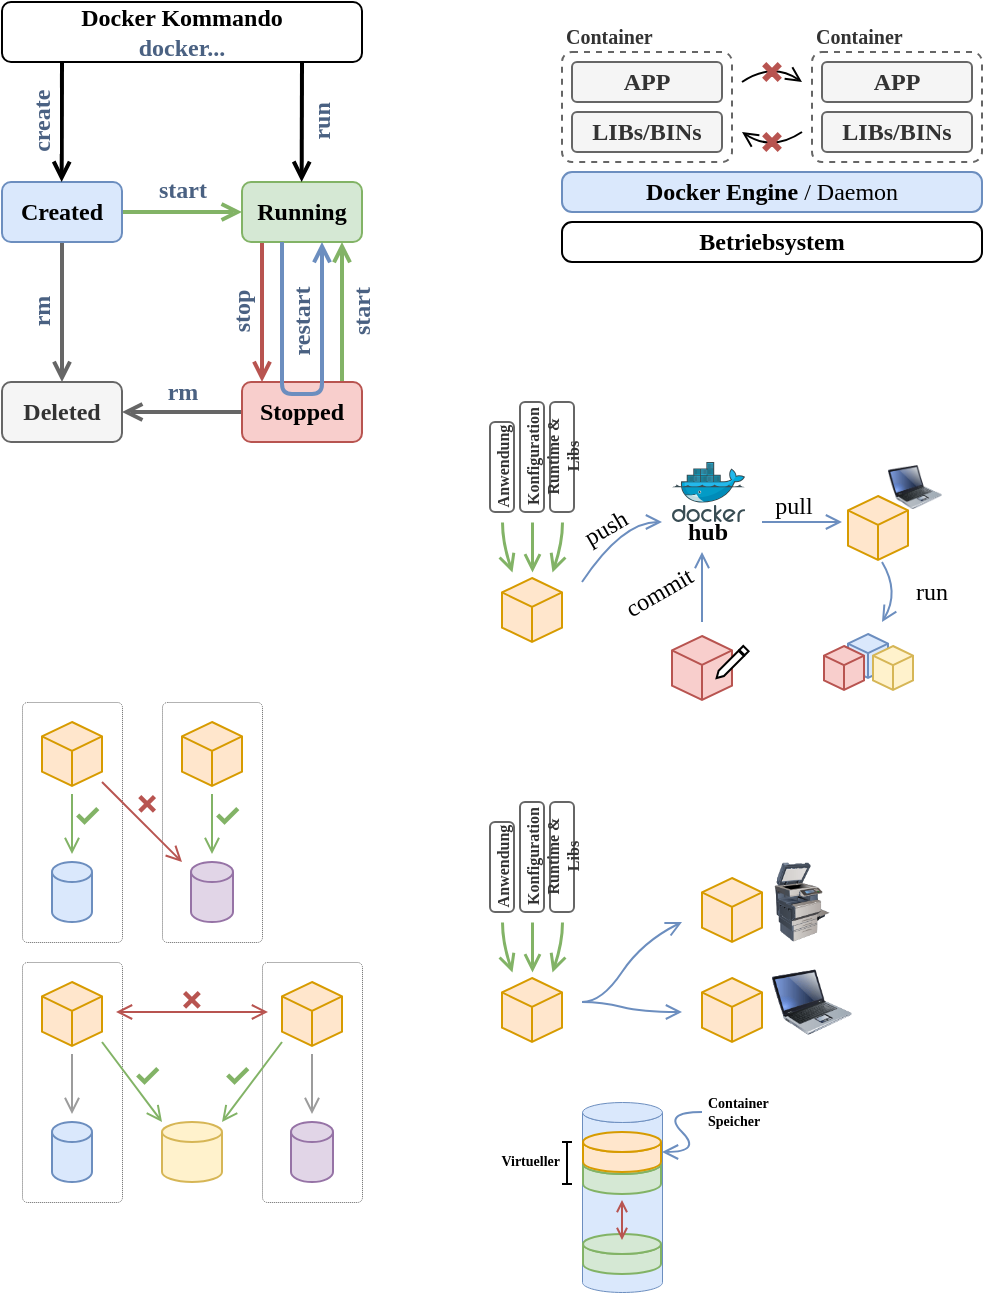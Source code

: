 <mxfile version="20.6.1" type="device"><diagram name="Page-1" id="T9DbqQ0l3a-wbazNzE9M"><mxGraphModel dx="395" dy="240" grid="1" gridSize="10" guides="1" tooltips="1" connect="1" arrows="1" fold="1" page="1" pageScale="1" pageWidth="827" pageHeight="1169" math="0" shadow="0"><root><mxCell id="0"/><mxCell id="1" parent="0"/><mxCell id="4AjegcN65vs8UPVnFzmF-49" value="" style="rounded=1;whiteSpace=wrap;html=1;absoluteArcSize=1;arcSize=5;fillColor=none;fontColor=#333333;strokeColor=#666666;dashed=1;dashPattern=1 1;strokeWidth=0.5;" parent="1" vertex="1"><mxGeometry x="320" y="470" width="50" height="120" as="geometry"/></mxCell><mxCell id="4AjegcN65vs8UPVnFzmF-50" value="" style="rounded=1;whiteSpace=wrap;html=1;absoluteArcSize=1;arcSize=5;fillColor=none;fontColor=#333333;strokeColor=#666666;dashed=1;dashPattern=1 1;strokeWidth=0.5;" parent="1" vertex="1"><mxGeometry x="390" y="470" width="50" height="120" as="geometry"/></mxCell><mxCell id="o9zueM5k1hmuHPY0Ogje-10" value="&lt;b style=&quot;font-size: 12px;&quot;&gt;rm&lt;/b&gt;" style="edgeStyle=orthogonalEdgeStyle;shape=connector;rounded=0;orthogonalLoop=1;jettySize=auto;html=1;labelBackgroundColor=default;strokeColor=#666666;align=center;verticalAlign=middle;fontFamily=Inconsolata;fontSize=12;fontColor=#4A6182;endArrow=open;endFill=0;horizontal=0;strokeWidth=2;labelBorderColor=#FFFFFF;fillColor=#f5f5f5;" parent="1" source="o9zueM5k1hmuHPY0Ogje-4" target="o9zueM5k1hmuHPY0Ogje-6" edge="1"><mxGeometry y="-10" relative="1" as="geometry"><mxPoint as="offset"/></mxGeometry></mxCell><mxCell id="o9zueM5k1hmuHPY0Ogje-11" value="&lt;b style=&quot;font-size: 12px;&quot;&gt;start&lt;/b&gt;" style="edgeStyle=orthogonalEdgeStyle;shape=connector;rounded=0;orthogonalLoop=1;jettySize=auto;html=1;labelBackgroundColor=default;strokeColor=#82b366;align=center;verticalAlign=middle;fontFamily=Inconsolata;fontSize=12;fontColor=#4A6182;endArrow=open;endFill=0;strokeWidth=2;labelBorderColor=#FFFFFF;fillColor=#d5e8d4;" parent="1" source="o9zueM5k1hmuHPY0Ogje-4" target="o9zueM5k1hmuHPY0Ogje-5" edge="1"><mxGeometry y="11" relative="1" as="geometry"><mxPoint as="offset"/></mxGeometry></mxCell><mxCell id="o9zueM5k1hmuHPY0Ogje-4" value="Created" style="rounded=1;whiteSpace=wrap;html=1;fillColor=#dae8fc;strokeColor=#6c8ebf;fontFamily=Alegreya Sans;fontStyle=1" parent="1" vertex="1"><mxGeometry x="310" y="210" width="60" height="30" as="geometry"/></mxCell><mxCell id="o9zueM5k1hmuHPY0Ogje-12" value="&lt;b style=&quot;font-size: 12px;&quot;&gt;stop&lt;/b&gt;" style="edgeStyle=orthogonalEdgeStyle;shape=connector;rounded=0;orthogonalLoop=1;jettySize=auto;html=1;labelBackgroundColor=default;strokeColor=#b85450;align=center;verticalAlign=middle;fontFamily=Inconsolata;fontSize=12;fontColor=#4A6182;endArrow=open;endFill=0;strokeWidth=2;horizontal=0;labelBorderColor=#FFFFFF;fillColor=#f8cecc;" parent="1" source="o9zueM5k1hmuHPY0Ogje-5" target="o9zueM5k1hmuHPY0Ogje-7" edge="1"><mxGeometry y="-10" relative="1" as="geometry"><Array as="points"><mxPoint x="440" y="290"/><mxPoint x="440" y="290"/></Array><mxPoint as="offset"/></mxGeometry></mxCell><mxCell id="o9zueM5k1hmuHPY0Ogje-5" value="Running" style="rounded=1;whiteSpace=wrap;html=1;fillColor=#d5e8d4;strokeColor=#82b366;fontFamily=Alegreya Sans;fontStyle=1" parent="1" vertex="1"><mxGeometry x="430" y="210" width="60" height="30" as="geometry"/></mxCell><mxCell id="o9zueM5k1hmuHPY0Ogje-6" value="Deleted" style="rounded=1;whiteSpace=wrap;html=1;fillColor=#f5f5f5;fontColor=#333333;strokeColor=#666666;fontFamily=Alegreya Sans;fontStyle=1" parent="1" vertex="1"><mxGeometry x="310" y="310" width="60" height="30" as="geometry"/></mxCell><mxCell id="o9zueM5k1hmuHPY0Ogje-8" value="&lt;font face=&quot;Inconsolata&quot; style=&quot;font-size: 12px;&quot;&gt;rm&lt;/font&gt;" style="edgeStyle=orthogonalEdgeStyle;rounded=0;orthogonalLoop=1;jettySize=auto;html=1;endArrow=open;endFill=0;fontStyle=1;fontColor=#4A6182;fontSize=12;strokeWidth=2;labelBorderColor=#FFFFFF;fillColor=#f5f5f5;strokeColor=#666666;" parent="1" source="o9zueM5k1hmuHPY0Ogje-7" target="o9zueM5k1hmuHPY0Ogje-6" edge="1"><mxGeometry y="-10" relative="1" as="geometry"><mxPoint as="offset"/></mxGeometry></mxCell><mxCell id="o9zueM5k1hmuHPY0Ogje-14" value="&lt;b style=&quot;font-size: 12px;&quot;&gt;start&lt;/b&gt;" style="edgeStyle=orthogonalEdgeStyle;shape=connector;rounded=0;orthogonalLoop=1;jettySize=auto;html=1;labelBackgroundColor=default;strokeColor=#82b366;align=center;verticalAlign=middle;fontFamily=Inconsolata;fontSize=12;fontColor=#4A6182;endArrow=open;endFill=0;strokeWidth=2;horizontal=0;labelBorderColor=#FFFFFF;fillColor=#d5e8d4;" parent="1" source="o9zueM5k1hmuHPY0Ogje-7" target="o9zueM5k1hmuHPY0Ogje-5" edge="1"><mxGeometry y="-10" relative="1" as="geometry"><Array as="points"><mxPoint x="480" y="300"/><mxPoint x="480" y="300"/></Array><mxPoint as="offset"/></mxGeometry></mxCell><mxCell id="o9zueM5k1hmuHPY0Ogje-7" value="Stopped" style="rounded=1;whiteSpace=wrap;html=1;fillColor=#f8cecc;strokeColor=#b85450;fontFamily=Alegreya Sans;fontStyle=1" parent="1" vertex="1"><mxGeometry x="430" y="310" width="60" height="30" as="geometry"/></mxCell><mxCell id="o9zueM5k1hmuHPY0Ogje-15" value="&lt;b style=&quot;font-size: 12px;&quot;&gt;restart&lt;/b&gt;" style="edgeStyle=orthogonalEdgeStyle;shape=connector;rounded=1;orthogonalLoop=1;jettySize=auto;html=1;labelBackgroundColor=none;strokeColor=#6c8ebf;align=center;verticalAlign=middle;fontFamily=Inconsolata;fontSize=12;fontColor=#4A6182;endArrow=open;endFill=0;arcSize=10;horizontal=0;fillColor=#dae8fc;strokeWidth=2;labelBorderColor=#FFFFFF;" parent="1" edge="1"><mxGeometry x="0.535" y="10" relative="1" as="geometry"><mxPoint x="450" y="240" as="sourcePoint"/><mxPoint x="470" y="240" as="targetPoint"/><Array as="points"><mxPoint x="450" y="316"/><mxPoint x="470" y="316"/></Array><mxPoint as="offset"/></mxGeometry></mxCell><mxCell id="o9zueM5k1hmuHPY0Ogje-17" value="&lt;b style=&quot;font-size: 12px;&quot;&gt;create&lt;/b&gt;" style="shape=connector;rounded=0;orthogonalLoop=1;jettySize=auto;html=1;labelBackgroundColor=default;strokeColor=default;align=center;verticalAlign=middle;fontFamily=Inconsolata;fontSize=12;fontColor=#4A6182;endArrow=open;endFill=0;horizontal=0;strokeWidth=2;labelBorderColor=#FFFFFF;" parent="1" edge="1"><mxGeometry x="0.001" y="-10" relative="1" as="geometry"><mxPoint x="340" y="150" as="sourcePoint"/><mxPoint x="339.83" y="210" as="targetPoint"/><mxPoint as="offset"/></mxGeometry></mxCell><mxCell id="o9zueM5k1hmuHPY0Ogje-18" value="&lt;b style=&quot;font-size: 12px;&quot;&gt;run&lt;/b&gt;" style="shape=connector;rounded=0;orthogonalLoop=1;jettySize=auto;html=1;labelBackgroundColor=default;strokeColor=default;align=center;verticalAlign=middle;fontFamily=Inconsolata;fontSize=12;fontColor=#4A6182;endArrow=open;endFill=0;horizontal=0;strokeWidth=2;labelBorderColor=#FFFFFF;" parent="1" edge="1"><mxGeometry x="-0.001" y="10" relative="1" as="geometry"><mxPoint x="460" y="150" as="sourcePoint"/><mxPoint x="459.83" y="210" as="targetPoint"/><mxPoint as="offset"/></mxGeometry></mxCell><mxCell id="o9zueM5k1hmuHPY0Ogje-19" value="Docker Kommando&lt;br&gt;&lt;font color=&quot;#4a6182&quot; style=&quot;&quot; face=&quot;Inconsolata&quot;&gt;docker...&lt;/font&gt;" style="rounded=1;whiteSpace=wrap;html=1;fontStyle=1;fontFamily=Alegreya Sans;" parent="1" vertex="1"><mxGeometry x="310" y="120" width="180" height="30" as="geometry"/></mxCell><mxCell id="-vL8mmux3KOwtyKGyGx7-1" value="Docker Engine&lt;span style=&quot;font-weight: normal;&quot;&gt; / Daemon&lt;/span&gt;" style="rounded=1;whiteSpace=wrap;html=1;fontStyle=1;fontFamily=Alegreya Sans;absoluteArcSize=1;arcSize=10;fillColor=#dae8fc;strokeColor=#6c8ebf;" parent="1" vertex="1"><mxGeometry x="590" y="205" width="210" height="20" as="geometry"/></mxCell><mxCell id="-vL8mmux3KOwtyKGyGx7-4" value="Betriebsystem" style="rounded=1;whiteSpace=wrap;html=1;fontStyle=1;fontFamily=Alegreya Sans;absoluteArcSize=1;arcSize=10;" parent="1" vertex="1"><mxGeometry x="590" y="230" width="210" height="20" as="geometry"/></mxCell><mxCell id="-vL8mmux3KOwtyKGyGx7-7" value="Container" style="rounded=1;whiteSpace=wrap;html=1;fontStyle=1;fontFamily=Alegreya Sans;absoluteArcSize=1;arcSize=10;fillColor=none;fontColor=#333333;strokeColor=#666666;dashed=1;align=left;verticalAlign=top;spacingBottom=0;spacingTop=-20;fontSize=10;" parent="1" vertex="1"><mxGeometry x="715" y="145" width="85" height="55" as="geometry"/></mxCell><mxCell id="-vL8mmux3KOwtyKGyGx7-8" value="APP" style="rounded=1;whiteSpace=wrap;html=1;fontStyle=1;fontFamily=Alegreya Sans;absoluteArcSize=1;arcSize=5;fillColor=#f5f5f5;strokeColor=#666666;fontColor=#333333;" parent="1" vertex="1"><mxGeometry x="720" y="150" width="75" height="20" as="geometry"/></mxCell><mxCell id="-vL8mmux3KOwtyKGyGx7-9" value="LIBs/BINs" style="rounded=1;whiteSpace=wrap;html=1;fontStyle=1;fontFamily=Alegreya Sans;absoluteArcSize=1;arcSize=5;fillColor=#f5f5f5;strokeColor=#666666;fontColor=#333333;" parent="1" vertex="1"><mxGeometry x="720" y="175" width="75" height="20" as="geometry"/></mxCell><mxCell id="-vL8mmux3KOwtyKGyGx7-18" value="Container" style="rounded=1;whiteSpace=wrap;html=1;fontStyle=1;fontFamily=Alegreya Sans;absoluteArcSize=1;arcSize=10;fillColor=none;fontColor=#333333;strokeColor=#666666;dashed=1;align=left;verticalAlign=top;spacingBottom=0;spacingTop=-20;fontSize=10;" parent="1" vertex="1"><mxGeometry x="590" y="145" width="85" height="55" as="geometry"/></mxCell><mxCell id="-vL8mmux3KOwtyKGyGx7-19" value="APP" style="rounded=1;whiteSpace=wrap;html=1;fontStyle=1;fontFamily=Alegreya Sans;absoluteArcSize=1;arcSize=5;fillColor=#f5f5f5;strokeColor=#666666;fontColor=#333333;" parent="1" vertex="1"><mxGeometry x="595" y="150" width="75" height="20" as="geometry"/></mxCell><mxCell id="-vL8mmux3KOwtyKGyGx7-20" value="LIBs/BINs" style="rounded=1;whiteSpace=wrap;html=1;fontStyle=1;fontFamily=Alegreya Sans;absoluteArcSize=1;arcSize=5;fillColor=#f5f5f5;strokeColor=#666666;fontColor=#333333;" parent="1" vertex="1"><mxGeometry x="595" y="175" width="75" height="20" as="geometry"/></mxCell><mxCell id="-vL8mmux3KOwtyKGyGx7-21" value="" style="endArrow=open;html=1;endFill=0;curved=1;" parent="1" edge="1"><mxGeometry width="50" height="50" relative="1" as="geometry"><mxPoint x="680" y="160" as="sourcePoint"/><mxPoint x="710" y="160" as="targetPoint"/><Array as="points"><mxPoint x="695" y="150"/></Array></mxGeometry></mxCell><mxCell id="-vL8mmux3KOwtyKGyGx7-22" value="" style="endArrow=open;html=1;endFill=0;curved=1;" parent="1" edge="1"><mxGeometry width="50" height="50" relative="1" as="geometry"><mxPoint x="710" y="185" as="sourcePoint"/><mxPoint x="680" y="185" as="targetPoint"/><Array as="points"><mxPoint x="695" y="195"/></Array></mxGeometry></mxCell><mxCell id="-vL8mmux3KOwtyKGyGx7-24" value="" style="shape=cross;whiteSpace=wrap;html=1;fillColor=#B85450;strokeColor=#B85450;rotation=-45;" parent="1" vertex="1"><mxGeometry x="690" y="150" width="10" height="10" as="geometry"/></mxCell><mxCell id="-vL8mmux3KOwtyKGyGx7-25" value="" style="shape=cross;whiteSpace=wrap;html=1;fillColor=#B85450;strokeColor=#B85450;rotation=-45;" parent="1" vertex="1"><mxGeometry x="690" y="185" width="10" height="10" as="geometry"/></mxCell><mxCell id="-vL8mmux3KOwtyKGyGx7-26" value="" style="html=1;whiteSpace=wrap;shape=isoCube2;backgroundOutline=1;isoAngle=15;fillColor=#ffe6cc;strokeColor=#d79b00;" parent="1" vertex="1"><mxGeometry x="560" y="408" width="30" height="32" as="geometry"/></mxCell><mxCell id="-vL8mmux3KOwtyKGyGx7-31" value="" style="endArrow=open;html=1;endFill=0;curved=1;fillColor=#d5e8d4;strokeColor=#82b366;strokeWidth=1.5;" parent="1" edge="1"><mxGeometry width="50" height="50" relative="1" as="geometry"><mxPoint x="560" y="380" as="sourcePoint"/><mxPoint x="565" y="405" as="targetPoint"/><Array as="points"><mxPoint x="560" y="390"/></Array></mxGeometry></mxCell><mxCell id="-vL8mmux3KOwtyKGyGx7-32" value="" style="endArrow=open;html=1;endFill=0;curved=1;fillColor=#d5e8d4;strokeColor=#82b366;strokeWidth=1.5;" parent="1" edge="1"><mxGeometry width="50" height="50" relative="1" as="geometry"><mxPoint x="575" y="380" as="sourcePoint"/><mxPoint x="575" y="405" as="targetPoint"/><Array as="points"/></mxGeometry></mxCell><mxCell id="-vL8mmux3KOwtyKGyGx7-33" value="" style="endArrow=open;html=1;endFill=0;curved=1;fillColor=#d5e8d4;strokeColor=#82b366;strokeWidth=1.5;" parent="1" edge="1"><mxGeometry width="50" height="50" relative="1" as="geometry"><mxPoint x="590" y="380" as="sourcePoint"/><mxPoint x="585" y="405" as="targetPoint"/><Array as="points"><mxPoint x="590" y="390"/></Array></mxGeometry></mxCell><mxCell id="-vL8mmux3KOwtyKGyGx7-35" value="Anwendung" style="rounded=1;whiteSpace=wrap;html=1;fontStyle=1;fontFamily=Alegreya Sans;absoluteArcSize=1;arcSize=5;direction=south;horizontal=0;fontSize=8;fillColor=default;fontColor=#333333;strokeColor=#666666;" parent="1" vertex="1"><mxGeometry x="554" y="330" width="12" height="45" as="geometry"/></mxCell><mxCell id="-vL8mmux3KOwtyKGyGx7-36" value="Konfiguration" style="rounded=1;whiteSpace=wrap;html=1;fontStyle=1;fontFamily=Alegreya Sans;absoluteArcSize=1;arcSize=5;direction=south;horizontal=0;fontSize=8;fillColor=default;fontColor=#333333;strokeColor=#666666;" parent="1" vertex="1"><mxGeometry x="569" y="320" width="12" height="55" as="geometry"/></mxCell><mxCell id="-vL8mmux3KOwtyKGyGx7-37" value="Runtime &amp;amp; Libs" style="rounded=1;whiteSpace=wrap;html=1;fontStyle=1;fontFamily=Alegreya Sans;absoluteArcSize=1;arcSize=5;direction=south;horizontal=0;fontSize=8;fillColor=default;fontColor=#333333;strokeColor=#666666;verticalAlign=middle;" parent="1" vertex="1"><mxGeometry x="584" y="320" width="12" height="55" as="geometry"/></mxCell><mxCell id="-vL8mmux3KOwtyKGyGx7-34" value="" style="endArrow=open;html=1;endFill=0;curved=1;fillColor=#dae8fc;strokeColor=#6c8ebf;strokeWidth=1;fontFamily=Inconsolata;fontStyle=0;labelBackgroundColor=none;" parent="1" edge="1"><mxGeometry x="0.088" y="8" width="50" height="50" relative="1" as="geometry"><mxPoint x="600" y="410" as="sourcePoint"/><mxPoint x="640" y="380" as="targetPoint"/><Array as="points"><mxPoint x="620" y="380"/></Array><mxPoint as="offset"/></mxGeometry></mxCell><mxCell id="4AjegcN65vs8UPVnFzmF-2" value="" style="html=1;whiteSpace=wrap;shape=isoCube2;backgroundOutline=1;isoAngle=15;fillColor=#f8cecc;strokeColor=#b85450;" parent="1" vertex="1"><mxGeometry x="645" y="437" width="30" height="32" as="geometry"/></mxCell><mxCell id="4AjegcN65vs8UPVnFzmF-8" value="" style="html=1;whiteSpace=wrap;shape=isoCube2;backgroundOutline=1;isoAngle=15;fillColor=#dae8fc;strokeColor=#6c8ebf;" parent="1" vertex="1"><mxGeometry x="733" y="436" width="20" height="22" as="geometry"/></mxCell><mxCell id="4AjegcN65vs8UPVnFzmF-9" value="" style="html=1;whiteSpace=wrap;shape=isoCube2;backgroundOutline=1;isoAngle=15;fillColor=#f8cecc;strokeColor=#b85450;" parent="1" vertex="1"><mxGeometry x="721" y="442" width="20" height="22" as="geometry"/></mxCell><mxCell id="4AjegcN65vs8UPVnFzmF-10" value="" style="html=1;whiteSpace=wrap;shape=isoCube2;backgroundOutline=1;isoAngle=15;fillColor=#fff2cc;strokeColor=#d6b656;" parent="1" vertex="1"><mxGeometry x="745.5" y="442" width="20" height="22" as="geometry"/></mxCell><mxCell id="4AjegcN65vs8UPVnFzmF-11" value="" style="endArrow=open;html=1;endFill=0;curved=1;fillColor=#dae8fc;strokeColor=#6c8ebf;strokeWidth=1;" parent="1" edge="1"><mxGeometry width="50" height="50" relative="1" as="geometry"><mxPoint x="660" y="430" as="sourcePoint"/><mxPoint x="660" y="395" as="targetPoint"/><Array as="points"/></mxGeometry></mxCell><mxCell id="4AjegcN65vs8UPVnFzmF-12" value="" style="image;sketch=0;aspect=fixed;html=1;points=[];align=center;fontSize=12;image=img/lib/mscae/Docker.svg;" parent="1" vertex="1"><mxGeometry x="645" y="350" width="36.59" height="30" as="geometry"/></mxCell><mxCell id="4AjegcN65vs8UPVnFzmF-16" value="push" style="text;html=1;strokeColor=none;fillColor=none;align=center;verticalAlign=middle;whiteSpace=wrap;rounded=0;rotation=-30;fontFamily=Inconsolata;" parent="1" vertex="1"><mxGeometry x="597" y="378" width="30" height="10" as="geometry"/></mxCell><mxCell id="4AjegcN65vs8UPVnFzmF-17" value="" style="html=1;dashed=0;aspect=fixed;verticalLabelPosition=bottom;verticalAlign=top;align=center;shape=mxgraph.gmdl.edit;shadow=0;sketch=0;" parent="1" vertex="1"><mxGeometry x="667.3" y="442" width="16" height="16" as="geometry"/></mxCell><mxCell id="4AjegcN65vs8UPVnFzmF-18" value="commit" style="text;html=1;strokeColor=none;fillColor=none;align=center;verticalAlign=middle;whiteSpace=wrap;rounded=0;rotation=-30;fontFamily=Inconsolata;" parent="1" vertex="1"><mxGeometry x="620.47" y="409.75" width="37" height="10" as="geometry"/></mxCell><mxCell id="4AjegcN65vs8UPVnFzmF-19" value="" style="html=1;whiteSpace=wrap;shape=isoCube2;backgroundOutline=1;isoAngle=15;fillColor=#ffe6cc;strokeColor=#d79b00;" parent="1" vertex="1"><mxGeometry x="733" y="367" width="30" height="32" as="geometry"/></mxCell><mxCell id="4AjegcN65vs8UPVnFzmF-20" value="" style="endArrow=open;html=1;endFill=0;curved=1;fillColor=#dae8fc;strokeColor=#6c8ebf;strokeWidth=1;fontFamily=Inconsolata;fontStyle=0;labelBackgroundColor=none;" parent="1" edge="1"><mxGeometry x="0.088" y="8" width="50" height="50" relative="1" as="geometry"><mxPoint x="690" y="380" as="sourcePoint"/><mxPoint x="730" y="380" as="targetPoint"/><Array as="points"/><mxPoint as="offset"/></mxGeometry></mxCell><mxCell id="4AjegcN65vs8UPVnFzmF-21" value="pull" style="text;html=1;strokeColor=none;fillColor=none;align=center;verticalAlign=middle;whiteSpace=wrap;rounded=0;rotation=0;fontFamily=Inconsolata;" parent="1" vertex="1"><mxGeometry x="691" y="367" width="30" height="10" as="geometry"/></mxCell><mxCell id="4AjegcN65vs8UPVnFzmF-22" value="hub" style="text;html=1;strokeColor=none;fillColor=none;align=center;verticalAlign=middle;whiteSpace=wrap;rounded=0;rotation=0;fontFamily=Inconsolata;fontStyle=1" parent="1" vertex="1"><mxGeometry x="648.3" y="380" width="30" height="10" as="geometry"/></mxCell><mxCell id="4AjegcN65vs8UPVnFzmF-25" value="" style="image;html=1;image=img/lib/clip_art/computers/Laptop_128x128.png" parent="1" vertex="1"><mxGeometry x="753" y="350" width="27" height="25" as="geometry"/></mxCell><mxCell id="4AjegcN65vs8UPVnFzmF-26" value="" style="endArrow=open;html=1;endFill=0;curved=1;fillColor=#dae8fc;strokeColor=#6c8ebf;strokeWidth=1;fontFamily=Inconsolata;fontStyle=0;labelBackgroundColor=none;" parent="1" edge="1"><mxGeometry x="0.088" y="8" width="50" height="50" relative="1" as="geometry"><mxPoint x="750" y="400" as="sourcePoint"/><mxPoint x="750" y="430" as="targetPoint"/><Array as="points"><mxPoint x="759" y="415"/></Array><mxPoint as="offset"/></mxGeometry></mxCell><mxCell id="4AjegcN65vs8UPVnFzmF-27" value="run" style="text;html=1;strokeColor=none;fillColor=none;align=center;verticalAlign=middle;whiteSpace=wrap;rounded=0;rotation=0;fontFamily=Inconsolata;" parent="1" vertex="1"><mxGeometry x="760" y="409.75" width="30" height="10" as="geometry"/></mxCell><mxCell id="4AjegcN65vs8UPVnFzmF-28" value="" style="html=1;whiteSpace=wrap;shape=isoCube2;backgroundOutline=1;isoAngle=15;fillColor=#ffe6cc;strokeColor=#d79b00;" parent="1" vertex="1"><mxGeometry x="330" y="480" width="30" height="32" as="geometry"/></mxCell><mxCell id="4AjegcN65vs8UPVnFzmF-30" value="" style="strokeWidth=1;html=1;shape=mxgraph.flowchart.database;whiteSpace=wrap;fillColor=#dae8fc;strokeColor=#6c8ebf;" parent="1" vertex="1"><mxGeometry x="335" y="550" width="20" height="30" as="geometry"/></mxCell><mxCell id="4AjegcN65vs8UPVnFzmF-31" value="" style="strokeWidth=1;html=1;shape=mxgraph.flowchart.database;whiteSpace=wrap;fillColor=#e1d5e7;strokeColor=#9673a6;" parent="1" vertex="1"><mxGeometry x="404.5" y="550" width="21" height="30" as="geometry"/></mxCell><mxCell id="4AjegcN65vs8UPVnFzmF-32" value="" style="html=1;whiteSpace=wrap;shape=isoCube2;backgroundOutline=1;isoAngle=15;fillColor=#ffe6cc;strokeColor=#d79b00;" parent="1" vertex="1"><mxGeometry x="400" y="480" width="30" height="32" as="geometry"/></mxCell><mxCell id="4AjegcN65vs8UPVnFzmF-34" value="" style="endArrow=open;html=1;endFill=0;curved=1;fillColor=#f8cecc;strokeColor=#B85450;strokeWidth=1;" parent="1" edge="1"><mxGeometry width="50" height="50" relative="1" as="geometry"><mxPoint x="360" y="510" as="sourcePoint"/><mxPoint x="400" y="550" as="targetPoint"/><Array as="points"/></mxGeometry></mxCell><mxCell id="4AjegcN65vs8UPVnFzmF-37" value="" style="endArrow=open;html=1;endFill=0;curved=1;fillColor=#d5e8d4;strokeColor=#82b366;strokeWidth=1;" parent="1" edge="1"><mxGeometry width="50" height="50" relative="1" as="geometry"><mxPoint x="345" y="516" as="sourcePoint"/><mxPoint x="345" y="546" as="targetPoint"/><Array as="points"/></mxGeometry></mxCell><mxCell id="4AjegcN65vs8UPVnFzmF-38" value="" style="endArrow=open;html=1;endFill=0;curved=1;fillColor=#d5e8d4;strokeColor=#82B366;strokeWidth=1;" parent="1" edge="1"><mxGeometry width="50" height="50" relative="1" as="geometry"><mxPoint x="415" y="516" as="sourcePoint"/><mxPoint x="415" y="546" as="targetPoint"/><Array as="points"/></mxGeometry></mxCell><mxCell id="4AjegcN65vs8UPVnFzmF-43" value="&lt;div class=&quot;preview&quot; style=&quot;font-size: 16px;&quot;&gt;&lt;b style=&quot;font-size: 16px;&quot;&gt;✓&lt;/b&gt;&lt;/div&gt;" style="text;html=1;strokeColor=none;fillColor=none;align=center;verticalAlign=middle;whiteSpace=wrap;rounded=0;fontFamily=Inter;labelBorderColor=none;fontColor=#82B366;fontSize=16;" parent="1" vertex="1"><mxGeometry x="415" y="516" width="15" height="20" as="geometry"/></mxCell><mxCell id="4AjegcN65vs8UPVnFzmF-47" value="&lt;div class=&quot;preview&quot; style=&quot;font-size: 16px;&quot;&gt;✗&lt;br&gt;&lt;/div&gt;" style="text;html=1;strokeColor=none;fillColor=none;align=center;verticalAlign=middle;whiteSpace=wrap;rounded=0;fontFamily=Inter;labelBorderColor=none;fontColor=#B85450;fontSize=16;fontStyle=1" parent="1" vertex="1"><mxGeometry x="375" y="510" width="15" height="20" as="geometry"/></mxCell><mxCell id="4AjegcN65vs8UPVnFzmF-48" value="&lt;div class=&quot;preview&quot; style=&quot;font-size: 16px;&quot;&gt;&lt;b style=&quot;font-size: 16px;&quot;&gt;✓&lt;/b&gt;&lt;/div&gt;" style="text;html=1;strokeColor=none;fillColor=none;align=center;verticalAlign=middle;whiteSpace=wrap;rounded=0;fontFamily=Inter;labelBorderColor=none;fontColor=#82B366;fontSize=16;" parent="1" vertex="1"><mxGeometry x="345" y="516" width="15" height="20" as="geometry"/></mxCell><mxCell id="4AjegcN65vs8UPVnFzmF-63" value="" style="rounded=1;whiteSpace=wrap;html=1;absoluteArcSize=1;arcSize=5;fillColor=none;fontColor=#333333;strokeColor=#666666;dashed=1;dashPattern=1 1;strokeWidth=0.5;" parent="1" vertex="1"><mxGeometry x="320" y="600" width="50" height="120" as="geometry"/></mxCell><mxCell id="4AjegcN65vs8UPVnFzmF-64" value="" style="rounded=1;whiteSpace=wrap;html=1;absoluteArcSize=1;arcSize=5;fillColor=none;fontColor=#333333;strokeColor=#666666;dashed=1;dashPattern=1 1;strokeWidth=0.5;" parent="1" vertex="1"><mxGeometry x="440" y="600" width="50" height="120" as="geometry"/></mxCell><mxCell id="4AjegcN65vs8UPVnFzmF-65" value="" style="html=1;whiteSpace=wrap;shape=isoCube2;backgroundOutline=1;isoAngle=15;fillColor=#ffe6cc;strokeColor=#d79b00;" parent="1" vertex="1"><mxGeometry x="330" y="610" width="30" height="32" as="geometry"/></mxCell><mxCell id="4AjegcN65vs8UPVnFzmF-66" value="" style="strokeWidth=1;html=1;shape=mxgraph.flowchart.database;whiteSpace=wrap;fillColor=#dae8fc;strokeColor=#6c8ebf;" parent="1" vertex="1"><mxGeometry x="335" y="680" width="20" height="30" as="geometry"/></mxCell><mxCell id="4AjegcN65vs8UPVnFzmF-67" value="" style="strokeWidth=1;html=1;shape=mxgraph.flowchart.database;whiteSpace=wrap;fillColor=#e1d5e7;strokeColor=#9673a6;" parent="1" vertex="1"><mxGeometry x="454.5" y="680" width="21" height="30" as="geometry"/></mxCell><mxCell id="4AjegcN65vs8UPVnFzmF-68" value="" style="html=1;whiteSpace=wrap;shape=isoCube2;backgroundOutline=1;isoAngle=15;fillColor=#ffe6cc;strokeColor=#d79b00;" parent="1" vertex="1"><mxGeometry x="450" y="610" width="30" height="32" as="geometry"/></mxCell><mxCell id="4AjegcN65vs8UPVnFzmF-69" value="" style="endArrow=open;html=1;endFill=0;curved=1;fillColor=#f8cecc;strokeColor=#B85450;strokeWidth=1;startArrow=open;startFill=0;" parent="1" edge="1"><mxGeometry width="50" height="50" relative="1" as="geometry"><mxPoint x="367" y="625" as="sourcePoint"/><mxPoint x="443" y="625" as="targetPoint"/><Array as="points"/></mxGeometry></mxCell><mxCell id="4AjegcN65vs8UPVnFzmF-70" value="" style="endArrow=open;html=1;endFill=0;curved=1;strokeWidth=1;fillColor=#f5f5f5;strokeColor=#9C9C9C;" parent="1" edge="1"><mxGeometry width="50" height="50" relative="1" as="geometry"><mxPoint x="345" y="646" as="sourcePoint"/><mxPoint x="345" y="676" as="targetPoint"/><Array as="points"/></mxGeometry></mxCell><mxCell id="4AjegcN65vs8UPVnFzmF-71" value="" style="endArrow=open;html=1;endFill=0;curved=1;strokeWidth=1;fillColor=#f5f5f5;strokeColor=#9C9C9C;" parent="1" edge="1"><mxGeometry width="50" height="50" relative="1" as="geometry"><mxPoint x="465" y="646" as="sourcePoint"/><mxPoint x="465" y="676" as="targetPoint"/><Array as="points"/></mxGeometry></mxCell><mxCell id="4AjegcN65vs8UPVnFzmF-73" value="&lt;div class=&quot;preview&quot; style=&quot;font-size: 16px;&quot;&gt;✗&lt;br&gt;&lt;/div&gt;" style="text;html=1;strokeColor=none;fillColor=none;align=center;verticalAlign=middle;whiteSpace=wrap;rounded=0;fontFamily=Inter;labelBorderColor=none;fontColor=#B85450;fontSize=16;fontStyle=1" parent="1" vertex="1"><mxGeometry x="390" y="610" width="30" height="15" as="geometry"/></mxCell><mxCell id="4AjegcN65vs8UPVnFzmF-75" value="" style="strokeWidth=1;html=1;shape=mxgraph.flowchart.database;whiteSpace=wrap;fillColor=#fff2cc;strokeColor=#d6b656;" parent="1" vertex="1"><mxGeometry x="390" y="680" width="30" height="30" as="geometry"/></mxCell><mxCell id="4AjegcN65vs8UPVnFzmF-76" value="" style="endArrow=open;html=1;endFill=0;curved=1;fillColor=#d5e8d4;strokeColor=#82B366;strokeWidth=1;" parent="1" edge="1"><mxGeometry width="50" height="50" relative="1" as="geometry"><mxPoint x="450" y="640" as="sourcePoint"/><mxPoint x="420" y="680" as="targetPoint"/><Array as="points"/></mxGeometry></mxCell><mxCell id="4AjegcN65vs8UPVnFzmF-77" value="&lt;div class=&quot;preview&quot; style=&quot;font-size: 16px;&quot;&gt;&lt;b style=&quot;font-size: 16px;&quot;&gt;✓&lt;/b&gt;&lt;/div&gt;" style="text;html=1;strokeColor=none;fillColor=none;align=center;verticalAlign=middle;whiteSpace=wrap;rounded=0;fontFamily=Inter;labelBorderColor=none;fontColor=#82B366;fontSize=16;" parent="1" vertex="1"><mxGeometry x="420" y="646" width="15" height="20" as="geometry"/></mxCell><mxCell id="4AjegcN65vs8UPVnFzmF-78" value="" style="endArrow=open;html=1;endFill=0;curved=1;fillColor=#d5e8d4;strokeColor=#82B366;strokeWidth=1;" parent="1" edge="1"><mxGeometry width="50" height="50" relative="1" as="geometry"><mxPoint x="360" y="640" as="sourcePoint"/><mxPoint x="390" y="680" as="targetPoint"/><Array as="points"/></mxGeometry></mxCell><mxCell id="4AjegcN65vs8UPVnFzmF-79" value="&lt;div class=&quot;preview&quot; style=&quot;font-size: 16px;&quot;&gt;&lt;b style=&quot;font-size: 16px;&quot;&gt;✓&lt;/b&gt;&lt;/div&gt;" style="text;html=1;strokeColor=none;fillColor=none;align=center;verticalAlign=middle;whiteSpace=wrap;rounded=0;fontFamily=Inter;labelBorderColor=none;fontColor=#82B366;fontSize=16;" parent="1" vertex="1"><mxGeometry x="375" y="646" width="15" height="20" as="geometry"/></mxCell><mxCell id="LdmHQzZBvSAUZZFytEUv-1" value="" style="html=1;whiteSpace=wrap;shape=isoCube2;backgroundOutline=1;isoAngle=15;fillColor=#ffe6cc;strokeColor=#d79b00;" vertex="1" parent="1"><mxGeometry x="560" y="608" width="30" height="32" as="geometry"/></mxCell><mxCell id="LdmHQzZBvSAUZZFytEUv-2" value="" style="endArrow=open;html=1;endFill=0;curved=1;fillColor=#d5e8d4;strokeColor=#82b366;strokeWidth=1.5;" edge="1" parent="1"><mxGeometry width="50" height="50" relative="1" as="geometry"><mxPoint x="560" y="580" as="sourcePoint"/><mxPoint x="565" y="605" as="targetPoint"/><Array as="points"><mxPoint x="560" y="590"/></Array></mxGeometry></mxCell><mxCell id="LdmHQzZBvSAUZZFytEUv-3" value="" style="endArrow=open;html=1;endFill=0;curved=1;fillColor=#d5e8d4;strokeColor=#82b366;strokeWidth=1.5;" edge="1" parent="1"><mxGeometry width="50" height="50" relative="1" as="geometry"><mxPoint x="575" y="580" as="sourcePoint"/><mxPoint x="575" y="605" as="targetPoint"/><Array as="points"/></mxGeometry></mxCell><mxCell id="LdmHQzZBvSAUZZFytEUv-4" value="" style="endArrow=open;html=1;endFill=0;curved=1;fillColor=#d5e8d4;strokeColor=#82b366;strokeWidth=1.5;" edge="1" parent="1"><mxGeometry width="50" height="50" relative="1" as="geometry"><mxPoint x="590" y="580" as="sourcePoint"/><mxPoint x="585" y="605" as="targetPoint"/><Array as="points"><mxPoint x="590" y="590"/></Array></mxGeometry></mxCell><mxCell id="LdmHQzZBvSAUZZFytEUv-5" value="Anwendung" style="rounded=1;whiteSpace=wrap;html=1;fontStyle=1;fontFamily=Alegreya Sans;absoluteArcSize=1;arcSize=5;direction=south;horizontal=0;fontSize=8;fillColor=default;fontColor=#333333;strokeColor=#666666;" vertex="1" parent="1"><mxGeometry x="554" y="530" width="12" height="45" as="geometry"/></mxCell><mxCell id="LdmHQzZBvSAUZZFytEUv-6" value="Konfiguration" style="rounded=1;whiteSpace=wrap;html=1;fontStyle=1;fontFamily=Alegreya Sans;absoluteArcSize=1;arcSize=5;direction=south;horizontal=0;fontSize=8;fillColor=default;fontColor=#333333;strokeColor=#666666;" vertex="1" parent="1"><mxGeometry x="569" y="520" width="12" height="55" as="geometry"/></mxCell><mxCell id="LdmHQzZBvSAUZZFytEUv-7" value="Runtime &amp;amp; Libs" style="rounded=1;whiteSpace=wrap;html=1;fontStyle=1;fontFamily=Alegreya Sans;absoluteArcSize=1;arcSize=5;direction=south;horizontal=0;fontSize=8;fillColor=default;fontColor=#333333;strokeColor=#666666;verticalAlign=middle;" vertex="1" parent="1"><mxGeometry x="584" y="520" width="12" height="55" as="geometry"/></mxCell><mxCell id="LdmHQzZBvSAUZZFytEUv-8" value="" style="endArrow=open;html=1;endFill=0;curved=1;fillColor=#dae8fc;strokeColor=#6c8ebf;strokeWidth=1;fontFamily=Inconsolata;fontStyle=0;labelBackgroundColor=none;" edge="1" parent="1"><mxGeometry x="0.088" y="8" width="50" height="50" relative="1" as="geometry"><mxPoint x="600" y="620" as="sourcePoint"/><mxPoint x="650" y="580" as="targetPoint"/><Array as="points"><mxPoint x="610" y="620"/><mxPoint x="630" y="590"/></Array><mxPoint as="offset"/></mxGeometry></mxCell><mxCell id="LdmHQzZBvSAUZZFytEUv-9" value="" style="html=1;whiteSpace=wrap;shape=isoCube2;backgroundOutline=1;isoAngle=15;fillColor=#ffe6cc;strokeColor=#d79b00;" vertex="1" parent="1"><mxGeometry x="660" y="558" width="30" height="32" as="geometry"/></mxCell><mxCell id="LdmHQzZBvSAUZZFytEUv-10" value="" style="html=1;whiteSpace=wrap;shape=isoCube2;backgroundOutline=1;isoAngle=15;fillColor=#ffe6cc;strokeColor=#d79b00;" vertex="1" parent="1"><mxGeometry x="660" y="608" width="30" height="32" as="geometry"/></mxCell><mxCell id="LdmHQzZBvSAUZZFytEUv-11" value="" style="image;html=1;image=img/lib/clip_art/computers/Printer_Commercial_128x128.png" vertex="1" parent="1"><mxGeometry x="690" y="550" width="40" height="40" as="geometry"/></mxCell><mxCell id="LdmHQzZBvSAUZZFytEUv-12" value="" style="image;html=1;image=img/lib/clip_art/computers/Laptop_128x128.png" vertex="1" parent="1"><mxGeometry x="695" y="600" width="40" height="40" as="geometry"/></mxCell><mxCell id="LdmHQzZBvSAUZZFytEUv-13" value="" style="endArrow=open;html=1;endFill=0;curved=1;fillColor=#dae8fc;strokeColor=#6c8ebf;strokeWidth=1;fontFamily=Inconsolata;fontStyle=0;labelBackgroundColor=none;" edge="1" parent="1"><mxGeometry x="0.088" y="8" width="50" height="50" relative="1" as="geometry"><mxPoint x="600" y="620" as="sourcePoint"/><mxPoint x="650" y="625" as="targetPoint"/><Array as="points"><mxPoint x="610" y="620"/><mxPoint x="630" y="625"/></Array><mxPoint as="offset"/></mxGeometry></mxCell><mxCell id="LdmHQzZBvSAUZZFytEUv-42" value="" style="shape=cylinder3;whiteSpace=wrap;html=1;boundedLbl=1;backgroundOutline=1;size=5;lid=0;fillColor=#dae8fc;strokeColor=#6c8ebf;fontFamily=Inconsolata;fontSource=https%3A%2F%2Ffonts.googleapis.com%2Fcss%3Ffamily%3DInconsolata;strokeWidth=0.5;" vertex="1" parent="1"><mxGeometry x="600" y="675" width="40" height="90" as="geometry"/></mxCell><mxCell id="LdmHQzZBvSAUZZFytEUv-43" value="" style="ellipse;whiteSpace=wrap;html=1;fillColor=#dae8fc;strokeColor=#6c8ebf;fontFamily=Inconsolata;fontSource=https%3A%2F%2Ffonts.googleapis.com%2Fcss%3Ffamily%3DInconsolata;strokeWidth=0.5;" vertex="1" parent="1"><mxGeometry x="600" y="670" width="40" height="10" as="geometry"/></mxCell><mxCell id="LdmHQzZBvSAUZZFytEUv-46" value="" style="shape=cylinder3;whiteSpace=wrap;html=1;boundedLbl=1;backgroundOutline=1;size=5;lid=0;fillColor=#d5e8d4;strokeColor=#82b366;fontFamily=Inconsolata;fontSource=https%3A%2F%2Ffonts.googleapis.com%2Fcss%3Ffamily%3DInconsolata;strokeWidth=1;" vertex="1" parent="1"><mxGeometry x="600.5" y="701" width="39" height="15" as="geometry"/></mxCell><mxCell id="LdmHQzZBvSAUZZFytEUv-47" value="" style="ellipse;whiteSpace=wrap;html=1;fillColor=#d5e8d4;strokeColor=#82b366;fontFamily=Inconsolata;fontSource=https%3A%2F%2Ffonts.googleapis.com%2Fcss%3Ffamily%3DInconsolata;strokeWidth=1;" vertex="1" parent="1"><mxGeometry x="600.5" y="696" width="39" height="10" as="geometry"/></mxCell><mxCell id="LdmHQzZBvSAUZZFytEUv-44" value="" style="shape=cylinder3;whiteSpace=wrap;html=1;boundedLbl=1;backgroundOutline=1;size=5;lid=0;fillColor=#ffe6cc;strokeColor=#d79b00;fontFamily=Inconsolata;fontSource=https%3A%2F%2Ffonts.googleapis.com%2Fcss%3Ffamily%3DInconsolata;strokeWidth=1;fontSize=7;" vertex="1" parent="1"><mxGeometry x="600.5" y="690" width="39" height="15" as="geometry"/></mxCell><mxCell id="LdmHQzZBvSAUZZFytEUv-45" value="" style="ellipse;whiteSpace=wrap;html=1;fillColor=#ffe6cc;strokeColor=#d79b00;fontFamily=Inconsolata;fontSource=https%3A%2F%2Ffonts.googleapis.com%2Fcss%3Ffamily%3DInconsolata;strokeWidth=1;" vertex="1" parent="1"><mxGeometry x="600.5" y="685" width="39" height="10" as="geometry"/></mxCell><mxCell id="LdmHQzZBvSAUZZFytEUv-49" value="" style="shape=cylinder3;whiteSpace=wrap;html=1;boundedLbl=1;backgroundOutline=1;size=5;lid=0;fillColor=#d5e8d4;strokeColor=#82b366;fontFamily=Inconsolata;fontSource=https%3A%2F%2Ffonts.googleapis.com%2Fcss%3Ffamily%3DInconsolata;strokeWidth=1;" vertex="1" parent="1"><mxGeometry x="600.5" y="741" width="39" height="15" as="geometry"/></mxCell><mxCell id="LdmHQzZBvSAUZZFytEUv-50" value="" style="ellipse;whiteSpace=wrap;html=1;fillColor=#d5e8d4;strokeColor=#82b366;fontFamily=Inconsolata;fontSource=https%3A%2F%2Ffonts.googleapis.com%2Fcss%3Ffamily%3DInconsolata;strokeWidth=1;" vertex="1" parent="1"><mxGeometry x="600.5" y="736" width="39" height="10" as="geometry"/></mxCell><mxCell id="LdmHQzZBvSAUZZFytEUv-51" value="" style="endArrow=open;startArrow=open;html=1;rounded=0;fontFamily=Inconsolata;fontSource=https%3A%2F%2Ffonts.googleapis.com%2Fcss%3Ffamily%3DInconsolata;fontSize=7;endFill=0;startFill=0;endSize=4;startSize=4;fillColor=#f8cecc;strokeColor=#b85450;" edge="1" parent="1"><mxGeometry width="50" height="50" relative="1" as="geometry"><mxPoint x="620" y="739" as="sourcePoint"/><mxPoint x="620" y="719" as="targetPoint"/></mxGeometry></mxCell><mxCell id="LdmHQzZBvSAUZZFytEUv-52" value="" style="endArrow=open;html=1;endFill=0;curved=1;fillColor=#dae8fc;strokeColor=#6c8ebf;strokeWidth=1;fontFamily=Inconsolata;fontStyle=0;labelBackgroundColor=none;" edge="1" parent="1"><mxGeometry x="0.311" y="4" width="50" height="50" relative="1" as="geometry"><mxPoint x="660" y="675" as="sourcePoint"/><mxPoint x="640" y="695" as="targetPoint"/><Array as="points"><mxPoint x="640" y="675"/><mxPoint x="660" y="695"/></Array><mxPoint as="offset"/></mxGeometry></mxCell><mxCell id="LdmHQzZBvSAUZZFytEUv-53" value="Container Speicher" style="text;html=1;strokeColor=none;fillColor=none;align=left;verticalAlign=middle;whiteSpace=wrap;rounded=0;strokeWidth=0.5;fontFamily=Alegreya Sans;fontSize=7;fontStyle=1;spacingLeft=1;" vertex="1" parent="1"><mxGeometry x="660" y="670" width="60" height="10" as="geometry"/></mxCell><mxCell id="LdmHQzZBvSAUZZFytEUv-55" value="" style="shape=crossbar;whiteSpace=wrap;html=1;rounded=1;direction=south;strokeColor=default;strokeWidth=1;fontFamily=Alegreya Sans;fontSize=7;" vertex="1" parent="1"><mxGeometry x="590" y="690" width="5" height="21" as="geometry"/></mxCell><mxCell id="LdmHQzZBvSAUZZFytEUv-57" value="Virtueller" style="text;html=1;strokeColor=none;fillColor=none;align=right;verticalAlign=middle;whiteSpace=wrap;rounded=0;strokeWidth=0.5;fontFamily=Alegreya Sans;fontSize=7;fontStyle=1;spacingLeft=0;spacingRight=1;" vertex="1" parent="1"><mxGeometry x="535" y="690" width="57" height="20" as="geometry"/></mxCell></root></mxGraphModel></diagram></mxfile>